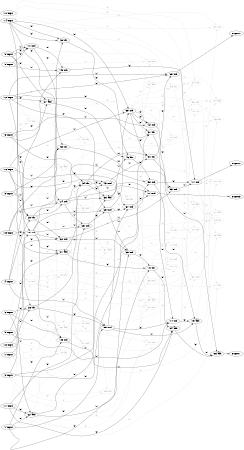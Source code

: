 digraph NeuralNetwork {
rankdir=LR;
size="4,3";
center = true;
node0 [label="(0) Input", color=black, labelfontcolor=black, fontcolor=black];
node1 [label="(1) Input", color=black, labelfontcolor=black, fontcolor=black];
node2 [label="(2) Input", color=black, labelfontcolor=black, fontcolor=black];
node3 [label="(3) Input", color=black, labelfontcolor=black, fontcolor=black];
node4 [label="(4) Input", color=black, labelfontcolor=black, fontcolor=black];
node5 [label="(5) Input", color=black, labelfontcolor=black, fontcolor=black];
node6 [label="(6) Input", color=black, labelfontcolor=black, fontcolor=black];
node7 [label="(7) Input", color=black, labelfontcolor=black, fontcolor=black];
node8 [label="(8) Input", color=black, labelfontcolor=black, fontcolor=black];
node9 [label="(9) Input", color=black, labelfontcolor=black, fontcolor=black];
node10 [label="(10) Input", color=black, labelfontcolor=black, fontcolor=black];
node11 [label="(11) Input", color=black, labelfontcolor=black, fontcolor=black];
node12 [label="(12) Input", color=black, labelfontcolor=black, fontcolor=black];
node13 [label="(13) Input", color=black, labelfontcolor=black, fontcolor=black];
node14 [label="(14) Input", color=black, labelfontcolor=black, fontcolor=black];
node15 [label="(15) Input", color=black, labelfontcolor=black, fontcolor=black];
node16 [label="(16) Input", color=black, labelfontcolor=black, fontcolor=black];
node17 [label="(17) mul", color=lightgrey, labelfontcolor=lightgrey, fontcolor=lightgrey];
node6 -> node17 [label=" (0)", labelfontcolor=lightgrey, fontcolor=lightgrey, bold=true, color=lightgrey];
node0 -> node17 [label=" (1)", labelfontcolor=lightgrey, fontcolor=lightgrey, bold=true, color=lightgrey];
node3 -> node17 [label=" (2)", labelfontcolor=lightgrey, fontcolor=lightgrey, bold=true, color=lightgrey];
node18 [label="(18) mul", color=lightgrey, labelfontcolor=lightgrey, fontcolor=lightgrey];
node11 -> node18 [label=" (0)", labelfontcolor=lightgrey, fontcolor=lightgrey, bold=true, color=lightgrey];
node9 -> node18 [label=" (1)", labelfontcolor=lightgrey, fontcolor=lightgrey, bold=true, color=lightgrey];
node4 -> node18 [label=" (2)", labelfontcolor=lightgrey, fontcolor=lightgrey, bold=true, color=lightgrey];
node19 [label="(19) sub", color=black, labelfontcolor=black, fontcolor=black];
node5 -> node19 [label=" (0)", labelfontcolor=black, fontcolor=black, bold=true, color=black];
node14 -> node19 [label=" (1)", labelfontcolor=black, fontcolor=black, bold=true, color=black];
node15 -> node19 [label=" (2)", labelfontcolor=black, fontcolor=black, bold=true, color=black];
node20 [label="(20) div", color=lightgrey, labelfontcolor=lightgrey, fontcolor=lightgrey];
node15 -> node20 [label=" (0)", labelfontcolor=lightgrey, fontcolor=lightgrey, bold=true, color=lightgrey];
node18 -> node20 [label=" (1)", labelfontcolor=lightgrey, fontcolor=lightgrey, bold=true, color=lightgrey];
node18 -> node20 [label=" (2)", labelfontcolor=lightgrey, fontcolor=lightgrey, bold=true, color=lightgrey];
node21 [label="(21) add", color=black, labelfontcolor=black, fontcolor=black];
node2 -> node21 [label=" (0)", labelfontcolor=black, fontcolor=black, bold=true, color=black];
node16 -> node21 [label=" (1)", labelfontcolor=black, fontcolor=black, bold=true, color=black];
node19 -> node21 [label=" (2)", labelfontcolor=black, fontcolor=black, bold=true, color=black];
node22 [label="(22) add", color=black, labelfontcolor=black, fontcolor=black];
node1 -> node22 [label=" (0)", labelfontcolor=black, fontcolor=black, bold=true, color=black];
node6 -> node22 [label=" (1)", labelfontcolor=black, fontcolor=black, bold=true, color=black];
node11 -> node22 [label=" (2)", labelfontcolor=black, fontcolor=black, bold=true, color=black];
node23 [label="(23) div", color=black, labelfontcolor=black, fontcolor=black];
node12 -> node23 [label=" (0)", labelfontcolor=black, fontcolor=black, bold=true, color=black];
node9 -> node23 [label=" (1)", labelfontcolor=black, fontcolor=black, bold=true, color=black];
node4 -> node23 [label=" (2)", labelfontcolor=black, fontcolor=black, bold=true, color=black];
node24 [label="(24) sub", color=black, labelfontcolor=black, fontcolor=black];
node23 -> node24 [label=" (0)", labelfontcolor=black, fontcolor=black, bold=true, color=black];
node15 -> node24 [label=" (1)", labelfontcolor=black, fontcolor=black, bold=true, color=black];
node14 -> node24 [label=" (2)", labelfontcolor=black, fontcolor=black, bold=true, color=black];
node25 [label="(25) sub", color=black, labelfontcolor=black, fontcolor=black];
node19 -> node25 [label=" (0)", labelfontcolor=black, fontcolor=black, bold=true, color=black];
node24 -> node25 [label=" (1)", labelfontcolor=black, fontcolor=black, bold=true, color=black];
node11 -> node25 [label=" (2)", labelfontcolor=black, fontcolor=black, bold=true, color=black];
node26 [label="(26) div", color=black, labelfontcolor=black, fontcolor=black];
node6 -> node26 [label=" (0)", labelfontcolor=black, fontcolor=black, bold=true, color=black];
node7 -> node26 [label=" (1)", labelfontcolor=black, fontcolor=black, bold=true, color=black];
node0 -> node26 [label=" (2)", labelfontcolor=black, fontcolor=black, bold=true, color=black];
node27 [label="(27) add", color=black, labelfontcolor=black, fontcolor=black];
node0 -> node27 [label=" (0)", labelfontcolor=black, fontcolor=black, bold=true, color=black];
node4 -> node27 [label=" (1)", labelfontcolor=black, fontcolor=black, bold=true, color=black];
node12 -> node27 [label=" (2)", labelfontcolor=black, fontcolor=black, bold=true, color=black];
node28 [label="(28) add", color=lightgrey, labelfontcolor=lightgrey, fontcolor=lightgrey];
node23 -> node28 [label=" (0)", labelfontcolor=lightgrey, fontcolor=lightgrey, bold=true, color=lightgrey];
node26 -> node28 [label=" (1)", labelfontcolor=lightgrey, fontcolor=lightgrey, bold=true, color=lightgrey];
node7 -> node28 [label=" (2)", labelfontcolor=lightgrey, fontcolor=lightgrey, bold=true, color=lightgrey];
node29 [label="(29) mul", color=black, labelfontcolor=black, fontcolor=black];
node12 -> node29 [label=" (0)", labelfontcolor=black, fontcolor=black, bold=true, color=black];
node19 -> node29 [label=" (1)", labelfontcolor=black, fontcolor=black, bold=true, color=black];
node25 -> node29 [label=" (2)", labelfontcolor=black, fontcolor=black, bold=true, color=black];
node30 [label="(30) div", color=black, labelfontcolor=black, fontcolor=black];
node14 -> node30 [label=" (0)", labelfontcolor=black, fontcolor=black, bold=true, color=black];
node19 -> node30 [label=" (1)", labelfontcolor=black, fontcolor=black, bold=true, color=black];
node14 -> node30 [label=" (2)", labelfontcolor=black, fontcolor=black, bold=true, color=black];
node31 [label="(31) mul", color=lightgrey, labelfontcolor=lightgrey, fontcolor=lightgrey];
node28 -> node31 [label=" (0)", labelfontcolor=lightgrey, fontcolor=lightgrey, bold=true, color=lightgrey];
node23 -> node31 [label=" (1)", labelfontcolor=lightgrey, fontcolor=lightgrey, bold=true, color=lightgrey];
node1 -> node31 [label=" (2)", labelfontcolor=lightgrey, fontcolor=lightgrey, bold=true, color=lightgrey];
node32 [label="(32) sub", color=black, labelfontcolor=black, fontcolor=black];
node23 -> node32 [label=" (0)", labelfontcolor=black, fontcolor=black, bold=true, color=black];
node19 -> node32 [label=" (1)", labelfontcolor=black, fontcolor=black, bold=true, color=black];
node13 -> node32 [label=" (2)", labelfontcolor=black, fontcolor=black, bold=true, color=black];
node33 [label="(33) sub", color=black, labelfontcolor=black, fontcolor=black];
node14 -> node33 [label=" (0)", labelfontcolor=black, fontcolor=black, bold=true, color=black];
node16 -> node33 [label=" (1)", labelfontcolor=black, fontcolor=black, bold=true, color=black];
node29 -> node33 [label=" (2)", labelfontcolor=black, fontcolor=black, bold=true, color=black];
node34 [label="(34) div", color=black, labelfontcolor=black, fontcolor=black];
node3 -> node34 [label=" (0)", labelfontcolor=black, fontcolor=black, bold=true, color=black];
node21 -> node34 [label=" (1)", labelfontcolor=black, fontcolor=black, bold=true, color=black];
node24 -> node34 [label=" (2)", labelfontcolor=black, fontcolor=black, bold=true, color=black];
node35 [label="(35) sub", color=black, labelfontcolor=black, fontcolor=black];
node29 -> node35 [label=" (0)", labelfontcolor=black, fontcolor=black, bold=true, color=black];
node32 -> node35 [label=" (1)", labelfontcolor=black, fontcolor=black, bold=true, color=black];
node1 -> node35 [label=" (2)", labelfontcolor=black, fontcolor=black, bold=true, color=black];
node36 [label="(36) add", color=black, labelfontcolor=black, fontcolor=black];
node22 -> node36 [label=" (0)", labelfontcolor=black, fontcolor=black, bold=true, color=black];
node24 -> node36 [label=" (1)", labelfontcolor=black, fontcolor=black, bold=true, color=black];
node34 -> node36 [label=" (2)", labelfontcolor=black, fontcolor=black, bold=true, color=black];
node37 [label="(37) div", color=black, labelfontcolor=black, fontcolor=black];
node12 -> node37 [label=" (0)", labelfontcolor=black, fontcolor=black, bold=true, color=black];
node2 -> node37 [label=" (1)", labelfontcolor=black, fontcolor=black, bold=true, color=black];
node33 -> node37 [label=" (2)", labelfontcolor=black, fontcolor=black, bold=true, color=black];
node38 [label="(38) div", color=lightgrey, labelfontcolor=lightgrey, fontcolor=lightgrey];
node16 -> node38 [label=" (0)", labelfontcolor=lightgrey, fontcolor=lightgrey, bold=true, color=lightgrey];
node30 -> node38 [label=" (1)", labelfontcolor=lightgrey, fontcolor=lightgrey, bold=true, color=lightgrey];
node37 -> node38 [label=" (2)", labelfontcolor=lightgrey, fontcolor=lightgrey, bold=true, color=lightgrey];
node39 [label="(39) add", color=lightgrey, labelfontcolor=lightgrey, fontcolor=lightgrey];
node14 -> node39 [label=" (0)", labelfontcolor=lightgrey, fontcolor=lightgrey, bold=true, color=lightgrey];
node4 -> node39 [label=" (1)", labelfontcolor=lightgrey, fontcolor=lightgrey, bold=true, color=lightgrey];
node33 -> node39 [label=" (2)", labelfontcolor=lightgrey, fontcolor=lightgrey, bold=true, color=lightgrey];
node40 [label="(40) div", color=black, labelfontcolor=black, fontcolor=black];
node35 -> node40 [label=" (0)", labelfontcolor=black, fontcolor=black, bold=true, color=black];
node22 -> node40 [label=" (1)", labelfontcolor=black, fontcolor=black, bold=true, color=black];
node21 -> node40 [label=" (2)", labelfontcolor=black, fontcolor=black, bold=true, color=black];
node41 [label="(41) mul", color=black, labelfontcolor=black, fontcolor=black];
node0 -> node41 [label=" (0)", labelfontcolor=black, fontcolor=black, bold=true, color=black];
node0 -> node41 [label=" (1)", labelfontcolor=black, fontcolor=black, bold=true, color=black];
node8 -> node41 [label=" (2)", labelfontcolor=black, fontcolor=black, bold=true, color=black];
node42 [label="(42) sub", color=black, labelfontcolor=black, fontcolor=black];
node33 -> node42 [label=" (0)", labelfontcolor=black, fontcolor=black, bold=true, color=black];
node3 -> node42 [label=" (1)", labelfontcolor=black, fontcolor=black, bold=true, color=black];
node33 -> node42 [label=" (2)", labelfontcolor=black, fontcolor=black, bold=true, color=black];
node43 [label="(43) mul", color=black, labelfontcolor=black, fontcolor=black];
node16 -> node43 [label=" (0)", labelfontcolor=black, fontcolor=black, bold=true, color=black];
node26 -> node43 [label=" (1)", labelfontcolor=black, fontcolor=black, bold=true, color=black];
node34 -> node43 [label=" (2)", labelfontcolor=black, fontcolor=black, bold=true, color=black];
node44 [label="(44) sub", color=lightgrey, labelfontcolor=lightgrey, fontcolor=lightgrey];
node27 -> node44 [label=" (0)", labelfontcolor=lightgrey, fontcolor=lightgrey, bold=true, color=lightgrey];
node35 -> node44 [label=" (1)", labelfontcolor=lightgrey, fontcolor=lightgrey, bold=true, color=lightgrey];
node40 -> node44 [label=" (2)", labelfontcolor=lightgrey, fontcolor=lightgrey, bold=true, color=lightgrey];
node45 [label="(45) sub", color=black, labelfontcolor=black, fontcolor=black];
node6 -> node45 [label=" (0)", labelfontcolor=black, fontcolor=black, bold=true, color=black];
node19 -> node45 [label=" (1)", labelfontcolor=black, fontcolor=black, bold=true, color=black];
node1 -> node45 [label=" (2)", labelfontcolor=black, fontcolor=black, bold=true, color=black];
node46 [label="(46) div", color=black, labelfontcolor=black, fontcolor=black];
node27 -> node46 [label=" (0)", labelfontcolor=black, fontcolor=black, bold=true, color=black];
node36 -> node46 [label=" (1)", labelfontcolor=black, fontcolor=black, bold=true, color=black];
node30 -> node46 [label=" (2)", labelfontcolor=black, fontcolor=black, bold=true, color=black];
node47 [label="(47) div", color=lightgrey, labelfontcolor=lightgrey, fontcolor=lightgrey];
node19 -> node47 [label=" (0)", labelfontcolor=lightgrey, fontcolor=lightgrey, bold=true, color=lightgrey];
node42 -> node47 [label=" (1)", labelfontcolor=lightgrey, fontcolor=lightgrey, bold=true, color=lightgrey];
node2 -> node47 [label=" (2)", labelfontcolor=lightgrey, fontcolor=lightgrey, bold=true, color=lightgrey];
node48 [label="(48) add", color=lightgrey, labelfontcolor=lightgrey, fontcolor=lightgrey];
node26 -> node48 [label=" (0)", labelfontcolor=lightgrey, fontcolor=lightgrey, bold=true, color=lightgrey];
node11 -> node48 [label=" (1)", labelfontcolor=lightgrey, fontcolor=lightgrey, bold=true, color=lightgrey];
node24 -> node48 [label=" (2)", labelfontcolor=lightgrey, fontcolor=lightgrey, bold=true, color=lightgrey];
node49 [label="(49) sub", color=black, labelfontcolor=black, fontcolor=black];
node41 -> node49 [label=" (0)", labelfontcolor=black, fontcolor=black, bold=true, color=black];
node8 -> node49 [label=" (1)", labelfontcolor=black, fontcolor=black, bold=true, color=black];
node3 -> node49 [label=" (2)", labelfontcolor=black, fontcolor=black, bold=true, color=black];
node50 [label="(50) div", color=black, labelfontcolor=black, fontcolor=black];
node41 -> node50 [label=" (0)", labelfontcolor=black, fontcolor=black, bold=true, color=black];
node9 -> node50 [label=" (1)", labelfontcolor=black, fontcolor=black, bold=true, color=black];
node15 -> node50 [label=" (2)", labelfontcolor=black, fontcolor=black, bold=true, color=black];
node51 [label="(51) div", color=black, labelfontcolor=black, fontcolor=black];
node34 -> node51 [label=" (0)", labelfontcolor=black, fontcolor=black, bold=true, color=black];
node43 -> node51 [label=" (1)", labelfontcolor=black, fontcolor=black, bold=true, color=black];
node33 -> node51 [label=" (2)", labelfontcolor=black, fontcolor=black, bold=true, color=black];
node52 [label="(52) mul", color=lightgrey, labelfontcolor=lightgrey, fontcolor=lightgrey];
node9 -> node52 [label=" (0)", labelfontcolor=lightgrey, fontcolor=lightgrey, bold=true, color=lightgrey];
node27 -> node52 [label=" (1)", labelfontcolor=lightgrey, fontcolor=lightgrey, bold=true, color=lightgrey];
node28 -> node52 [label=" (2)", labelfontcolor=lightgrey, fontcolor=lightgrey, bold=true, color=lightgrey];
node53 [label="(53) sub", color=black, labelfontcolor=black, fontcolor=black];
node50 -> node53 [label=" (0)", labelfontcolor=black, fontcolor=black, bold=true, color=black];
node32 -> node53 [label=" (1)", labelfontcolor=black, fontcolor=black, bold=true, color=black];
node42 -> node53 [label=" (2)", labelfontcolor=black, fontcolor=black, bold=true, color=black];
node54 [label="(54) add", color=black, labelfontcolor=black, fontcolor=black];
node40 -> node54 [label=" (0)", labelfontcolor=black, fontcolor=black, bold=true, color=black];
node45 -> node54 [label=" (1)", labelfontcolor=black, fontcolor=black, bold=true, color=black];
node11 -> node54 [label=" (2)", labelfontcolor=black, fontcolor=black, bold=true, color=black];
node55 [label="(55) mul", color=black, labelfontcolor=black, fontcolor=black];
node1 -> node55 [label=" (0)", labelfontcolor=black, fontcolor=black, bold=true, color=black];
node4 -> node55 [label=" (1)", labelfontcolor=black, fontcolor=black, bold=true, color=black];
node26 -> node55 [label=" (2)", labelfontcolor=black, fontcolor=black, bold=true, color=black];
node56 [label="(56) sub", color=lightgrey, labelfontcolor=lightgrey, fontcolor=lightgrey];
node23 -> node56 [label=" (0)", labelfontcolor=lightgrey, fontcolor=lightgrey, bold=true, color=lightgrey];
node33 -> node56 [label=" (1)", labelfontcolor=lightgrey, fontcolor=lightgrey, bold=true, color=lightgrey];
node38 -> node56 [label=" (2)", labelfontcolor=lightgrey, fontcolor=lightgrey, bold=true, color=lightgrey];
node57 [label="(57) add", color=lightgrey, labelfontcolor=lightgrey, fontcolor=lightgrey];
node25 -> node57 [label=" (0)", labelfontcolor=lightgrey, fontcolor=lightgrey, bold=true, color=lightgrey];
node26 -> node57 [label=" (1)", labelfontcolor=lightgrey, fontcolor=lightgrey, bold=true, color=lightgrey];
node21 -> node57 [label=" (2)", labelfontcolor=lightgrey, fontcolor=lightgrey, bold=true, color=lightgrey];
node58 [label="(58) sub", color=black, labelfontcolor=black, fontcolor=black];
node2 -> node58 [label=" (0)", labelfontcolor=black, fontcolor=black, bold=true, color=black];
node23 -> node58 [label=" (1)", labelfontcolor=black, fontcolor=black, bold=true, color=black];
node46 -> node58 [label=" (2)", labelfontcolor=black, fontcolor=black, bold=true, color=black];
node59 [label="(59) div", color=lightgrey, labelfontcolor=lightgrey, fontcolor=lightgrey];
node29 -> node59 [label=" (0)", labelfontcolor=lightgrey, fontcolor=lightgrey, bold=true, color=lightgrey];
node16 -> node59 [label=" (1)", labelfontcolor=lightgrey, fontcolor=lightgrey, bold=true, color=lightgrey];
node43 -> node59 [label=" (2)", labelfontcolor=lightgrey, fontcolor=lightgrey, bold=true, color=lightgrey];
node60 [label="(60) mul", color=lightgrey, labelfontcolor=lightgrey, fontcolor=lightgrey];
node54 -> node60 [label=" (0)", labelfontcolor=lightgrey, fontcolor=lightgrey, bold=true, color=lightgrey];
node20 -> node60 [label=" (1)", labelfontcolor=lightgrey, fontcolor=lightgrey, bold=true, color=lightgrey];
node53 -> node60 [label=" (2)", labelfontcolor=lightgrey, fontcolor=lightgrey, bold=true, color=lightgrey];
node61 [label="(61) mul", color=lightgrey, labelfontcolor=lightgrey, fontcolor=lightgrey];
node4 -> node61 [label=" (0)", labelfontcolor=lightgrey, fontcolor=lightgrey, bold=true, color=lightgrey];
node35 -> node61 [label=" (1)", labelfontcolor=lightgrey, fontcolor=lightgrey, bold=true, color=lightgrey];
node5 -> node61 [label=" (2)", labelfontcolor=lightgrey, fontcolor=lightgrey, bold=true, color=lightgrey];
node62 [label="(62) add", color=lightgrey, labelfontcolor=lightgrey, fontcolor=lightgrey];
node8 -> node62 [label=" (0)", labelfontcolor=lightgrey, fontcolor=lightgrey, bold=true, color=lightgrey];
node16 -> node62 [label=" (1)", labelfontcolor=lightgrey, fontcolor=lightgrey, bold=true, color=lightgrey];
node22 -> node62 [label=" (2)", labelfontcolor=lightgrey, fontcolor=lightgrey, bold=true, color=lightgrey];
node63 [label="(63) add", color=lightgrey, labelfontcolor=lightgrey, fontcolor=lightgrey];
node22 -> node63 [label=" (0)", labelfontcolor=lightgrey, fontcolor=lightgrey, bold=true, color=lightgrey];
node59 -> node63 [label=" (1)", labelfontcolor=lightgrey, fontcolor=lightgrey, bold=true, color=lightgrey];
node4 -> node63 [label=" (2)", labelfontcolor=lightgrey, fontcolor=lightgrey, bold=true, color=lightgrey];
node64 [label="(64) sub", color=lightgrey, labelfontcolor=lightgrey, fontcolor=lightgrey];
node50 -> node64 [label=" (0)", labelfontcolor=lightgrey, fontcolor=lightgrey, bold=true, color=lightgrey];
node38 -> node64 [label=" (1)", labelfontcolor=lightgrey, fontcolor=lightgrey, bold=true, color=lightgrey];
node14 -> node64 [label=" (2)", labelfontcolor=lightgrey, fontcolor=lightgrey, bold=true, color=lightgrey];
node65 [label="(65) div", color=lightgrey, labelfontcolor=lightgrey, fontcolor=lightgrey];
node33 -> node65 [label=" (0)", labelfontcolor=lightgrey, fontcolor=lightgrey, bold=true, color=lightgrey];
node56 -> node65 [label=" (1)", labelfontcolor=lightgrey, fontcolor=lightgrey, bold=true, color=lightgrey];
node55 -> node65 [label=" (2)", labelfontcolor=lightgrey, fontcolor=lightgrey, bold=true, color=lightgrey];
node66 [label="(66) mul", color=lightgrey, labelfontcolor=lightgrey, fontcolor=lightgrey];
node13 -> node66 [label=" (0)", labelfontcolor=lightgrey, fontcolor=lightgrey, bold=true, color=lightgrey];
node46 -> node66 [label=" (1)", labelfontcolor=lightgrey, fontcolor=lightgrey, bold=true, color=lightgrey];
node18 -> node66 [label=" (2)", labelfontcolor=lightgrey, fontcolor=lightgrey, bold=true, color=lightgrey];
node67 [label="(67) sub", color=black, labelfontcolor=black, fontcolor=black];
node16 -> node67 [label=" (0)", labelfontcolor=black, fontcolor=black, bold=true, color=black];
node55 -> node67 [label=" (1)", labelfontcolor=black, fontcolor=black, bold=true, color=black];
node29 -> node67 [label=" (2)", labelfontcolor=black, fontcolor=black, bold=true, color=black];
node68 [label="(68) mul", color=lightgrey, labelfontcolor=lightgrey, fontcolor=lightgrey];
node8 -> node68 [label=" (0)", labelfontcolor=lightgrey, fontcolor=lightgrey, bold=true, color=lightgrey];
node8 -> node68 [label=" (1)", labelfontcolor=lightgrey, fontcolor=lightgrey, bold=true, color=lightgrey];
node35 -> node68 [label=" (2)", labelfontcolor=lightgrey, fontcolor=lightgrey, bold=true, color=lightgrey];
node69 [label="(69) sub", color=black, labelfontcolor=black, fontcolor=black];
node12 -> node69 [label=" (0)", labelfontcolor=black, fontcolor=black, bold=true, color=black];
node12 -> node69 [label=" (1)", labelfontcolor=black, fontcolor=black, bold=true, color=black];
node51 -> node69 [label=" (2)", labelfontcolor=black, fontcolor=black, bold=true, color=black];
node70 [label="(70) sub", color=lightgrey, labelfontcolor=lightgrey, fontcolor=lightgrey];
node61 -> node70 [label=" (0)", labelfontcolor=lightgrey, fontcolor=lightgrey, bold=true, color=lightgrey];
node52 -> node70 [label=" (1)", labelfontcolor=lightgrey, fontcolor=lightgrey, bold=true, color=lightgrey];
node19 -> node70 [label=" (2)", labelfontcolor=lightgrey, fontcolor=lightgrey, bold=true, color=lightgrey];
node71 [label="(71) sub", color=black, labelfontcolor=black, fontcolor=black];
node58 -> node71 [label=" (0)", labelfontcolor=black, fontcolor=black, bold=true, color=black];
node53 -> node71 [label=" (1)", labelfontcolor=black, fontcolor=black, bold=true, color=black];
node49 -> node71 [label=" (2)", labelfontcolor=black, fontcolor=black, bold=true, color=black];
node72 [label="(72) sub", color=lightgrey, labelfontcolor=lightgrey, fontcolor=lightgrey];
node14 -> node72 [label=" (0)", labelfontcolor=lightgrey, fontcolor=lightgrey, bold=true, color=lightgrey];
node47 -> node72 [label=" (1)", labelfontcolor=lightgrey, fontcolor=lightgrey, bold=true, color=lightgrey];
node66 -> node72 [label=" (2)", labelfontcolor=lightgrey, fontcolor=lightgrey, bold=true, color=lightgrey];
node73 [label="(73) div", color=lightgrey, labelfontcolor=lightgrey, fontcolor=lightgrey];
node5 -> node73 [label=" (0)", labelfontcolor=lightgrey, fontcolor=lightgrey, bold=true, color=lightgrey];
node7 -> node73 [label=" (1)", labelfontcolor=lightgrey, fontcolor=lightgrey, bold=true, color=lightgrey];
node23 -> node73 [label=" (2)", labelfontcolor=lightgrey, fontcolor=lightgrey, bold=true, color=lightgrey];
node74 [label="(74) sub", color=black, labelfontcolor=black, fontcolor=black];
node37 -> node74 [label=" (0)", labelfontcolor=black, fontcolor=black, bold=true, color=black];
node5 -> node74 [label=" (1)", labelfontcolor=black, fontcolor=black, bold=true, color=black];
node55 -> node74 [label=" (2)", labelfontcolor=black, fontcolor=black, bold=true, color=black];
node75 [label="(75) sub", color=lightgrey, labelfontcolor=lightgrey, fontcolor=lightgrey];
node33 -> node75 [label=" (0)", labelfontcolor=lightgrey, fontcolor=lightgrey, bold=true, color=lightgrey];
node54 -> node75 [label=" (1)", labelfontcolor=lightgrey, fontcolor=lightgrey, bold=true, color=lightgrey];
node14 -> node75 [label=" (2)", labelfontcolor=lightgrey, fontcolor=lightgrey, bold=true, color=lightgrey];
node76 [label="(76) mul", color=lightgrey, labelfontcolor=lightgrey, fontcolor=lightgrey];
node33 -> node76 [label=" (0)", labelfontcolor=lightgrey, fontcolor=lightgrey, bold=true, color=lightgrey];
node46 -> node76 [label=" (1)", labelfontcolor=lightgrey, fontcolor=lightgrey, bold=true, color=lightgrey];
node51 -> node76 [label=" (2)", labelfontcolor=lightgrey, fontcolor=lightgrey, bold=true, color=lightgrey];
node77 [label="(77) mul", color=black, labelfontcolor=black, fontcolor=black];
node36 -> node77 [label=" (0)", labelfontcolor=black, fontcolor=black, bold=true, color=black];
node24 -> node77 [label=" (1)", labelfontcolor=black, fontcolor=black, bold=true, color=black];
node67 -> node77 [label=" (2)", labelfontcolor=black, fontcolor=black, bold=true, color=black];
node78 [label="(78) add", color=lightgrey, labelfontcolor=lightgrey, fontcolor=lightgrey];
node38 -> node78 [label=" (0)", labelfontcolor=lightgrey, fontcolor=lightgrey, bold=true, color=lightgrey];
node54 -> node78 [label=" (1)", labelfontcolor=lightgrey, fontcolor=lightgrey, bold=true, color=lightgrey];
node53 -> node78 [label=" (2)", labelfontcolor=lightgrey, fontcolor=lightgrey, bold=true, color=lightgrey];
node79 [label="(79) add", color=black, labelfontcolor=black, fontcolor=black];
node58 -> node79 [label=" (0)", labelfontcolor=black, fontcolor=black, bold=true, color=black];
node55 -> node79 [label=" (1)", labelfontcolor=black, fontcolor=black, bold=true, color=black];
node74 -> node79 [label=" (2)", labelfontcolor=black, fontcolor=black, bold=true, color=black];
node80 [label="(80) sub", color=lightgrey, labelfontcolor=lightgrey, fontcolor=lightgrey];
node71 -> node80 [label=" (0)", labelfontcolor=lightgrey, fontcolor=lightgrey, bold=true, color=lightgrey];
node51 -> node80 [label=" (1)", labelfontcolor=lightgrey, fontcolor=lightgrey, bold=true, color=lightgrey];
node60 -> node80 [label=" (2)", labelfontcolor=lightgrey, fontcolor=lightgrey, bold=true, color=lightgrey];
node81 [label="(81) sub", color=lightgrey, labelfontcolor=lightgrey, fontcolor=lightgrey];
node59 -> node81 [label=" (0)", labelfontcolor=lightgrey, fontcolor=lightgrey, bold=true, color=lightgrey];
node28 -> node81 [label=" (1)", labelfontcolor=lightgrey, fontcolor=lightgrey, bold=true, color=lightgrey];
node11 -> node81 [label=" (2)", labelfontcolor=lightgrey, fontcolor=lightgrey, bold=true, color=lightgrey];
node82 [label="(82) div", color=lightgrey, labelfontcolor=lightgrey, fontcolor=lightgrey];
node16 -> node82 [label=" (0)", labelfontcolor=lightgrey, fontcolor=lightgrey, bold=true, color=lightgrey];
node12 -> node82 [label=" (1)", labelfontcolor=lightgrey, fontcolor=lightgrey, bold=true, color=lightgrey];
node20 -> node82 [label=" (2)", labelfontcolor=lightgrey, fontcolor=lightgrey, bold=true, color=lightgrey];
node83 [label="(83) add", color=lightgrey, labelfontcolor=lightgrey, fontcolor=lightgrey];
node78 -> node83 [label=" (0)", labelfontcolor=lightgrey, fontcolor=lightgrey, bold=true, color=lightgrey];
node36 -> node83 [label=" (1)", labelfontcolor=lightgrey, fontcolor=lightgrey, bold=true, color=lightgrey];
node45 -> node83 [label=" (2)", labelfontcolor=lightgrey, fontcolor=lightgrey, bold=true, color=lightgrey];
node84 [label="(84) add", color=lightgrey, labelfontcolor=lightgrey, fontcolor=lightgrey];
node18 -> node84 [label=" (0)", labelfontcolor=lightgrey, fontcolor=lightgrey, bold=true, color=lightgrey];
node39 -> node84 [label=" (1)", labelfontcolor=lightgrey, fontcolor=lightgrey, bold=true, color=lightgrey];
node56 -> node84 [label=" (2)", labelfontcolor=lightgrey, fontcolor=lightgrey, bold=true, color=lightgrey];
node85 [label="(85) sub", color=lightgrey, labelfontcolor=lightgrey, fontcolor=lightgrey];
node2 -> node85 [label=" (0)", labelfontcolor=lightgrey, fontcolor=lightgrey, bold=true, color=lightgrey];
node7 -> node85 [label=" (1)", labelfontcolor=lightgrey, fontcolor=lightgrey, bold=true, color=lightgrey];
node34 -> node85 [label=" (2)", labelfontcolor=lightgrey, fontcolor=lightgrey, bold=true, color=lightgrey];
node86 [label="(86) add", color=black, labelfontcolor=black, fontcolor=black];
node79 -> node86 [label=" (0)", labelfontcolor=black, fontcolor=black, bold=true, color=black];
node51 -> node86 [label=" (1)", labelfontcolor=black, fontcolor=black, bold=true, color=black];
node54 -> node86 [label=" (2)", labelfontcolor=black, fontcolor=black, bold=true, color=black];
node87 [label="(87) add", color=lightgrey, labelfontcolor=lightgrey, fontcolor=lightgrey];
node22 -> node87 [label=" (0)", labelfontcolor=lightgrey, fontcolor=lightgrey, bold=true, color=lightgrey];
node66 -> node87 [label=" (1)", labelfontcolor=lightgrey, fontcolor=lightgrey, bold=true, color=lightgrey];
node71 -> node87 [label=" (2)", labelfontcolor=lightgrey, fontcolor=lightgrey, bold=true, color=lightgrey];
node88 [label="(88) div", color=lightgrey, labelfontcolor=lightgrey, fontcolor=lightgrey];
node71 -> node88 [label=" (0)", labelfontcolor=lightgrey, fontcolor=lightgrey, bold=true, color=lightgrey];
node31 -> node88 [label=" (1)", labelfontcolor=lightgrey, fontcolor=lightgrey, bold=true, color=lightgrey];
node29 -> node88 [label=" (2)", labelfontcolor=lightgrey, fontcolor=lightgrey, bold=true, color=lightgrey];
node89 [label="(89) sub", color=lightgrey, labelfontcolor=lightgrey, fontcolor=lightgrey];
node21 -> node89 [label=" (0)", labelfontcolor=lightgrey, fontcolor=lightgrey, bold=true, color=lightgrey];
node66 -> node89 [label=" (1)", labelfontcolor=lightgrey, fontcolor=lightgrey, bold=true, color=lightgrey];
node15 -> node89 [label=" (2)", labelfontcolor=lightgrey, fontcolor=lightgrey, bold=true, color=lightgrey];
node90 [label="(90) sub", color=lightgrey, labelfontcolor=lightgrey, fontcolor=lightgrey];
node79 -> node90 [label=" (0)", labelfontcolor=lightgrey, fontcolor=lightgrey, bold=true, color=lightgrey];
node41 -> node90 [label=" (1)", labelfontcolor=lightgrey, fontcolor=lightgrey, bold=true, color=lightgrey];
node0 -> node90 [label=" (2)", labelfontcolor=lightgrey, fontcolor=lightgrey, bold=true, color=lightgrey];
node91 [label="(91) add", color=lightgrey, labelfontcolor=lightgrey, fontcolor=lightgrey];
node44 -> node91 [label=" (0)", labelfontcolor=lightgrey, fontcolor=lightgrey, bold=true, color=lightgrey];
node35 -> node91 [label=" (1)", labelfontcolor=lightgrey, fontcolor=lightgrey, bold=true, color=lightgrey];
node56 -> node91 [label=" (2)", labelfontcolor=lightgrey, fontcolor=lightgrey, bold=true, color=lightgrey];
node92 [label="Output 0", color=black, labelfontcolor=black, fontcolor=black];
node69 -> node92 [labelfontcolor=black, fontcolor=black, bold=true, color=black];
node93 [label="Output 1", color=black, labelfontcolor=black, fontcolor=black];
node86 -> node93 [labelfontcolor=black, fontcolor=black, bold=true, color=black];
node94 [label="Output 2", color=black, labelfontcolor=black, fontcolor=black];
node71 -> node94 [labelfontcolor=black, fontcolor=black, bold=true, color=black];
node95 [label="Output 3", color=black, labelfontcolor=black, fontcolor=black];
node77 -> node95 [labelfontcolor=black, fontcolor=black, bold=true, color=black];
{ rank = source; "node0"; "node1"; "node2"; "node3"; "node4"; "node5"; "node6"; "node7"; "node8"; "node9"; "node10"; "node11"; "node12"; "node13"; "node14"; "node15"; "node16"; }
{ rank = max;"node92";"node93";"node94";"node95"; }
}